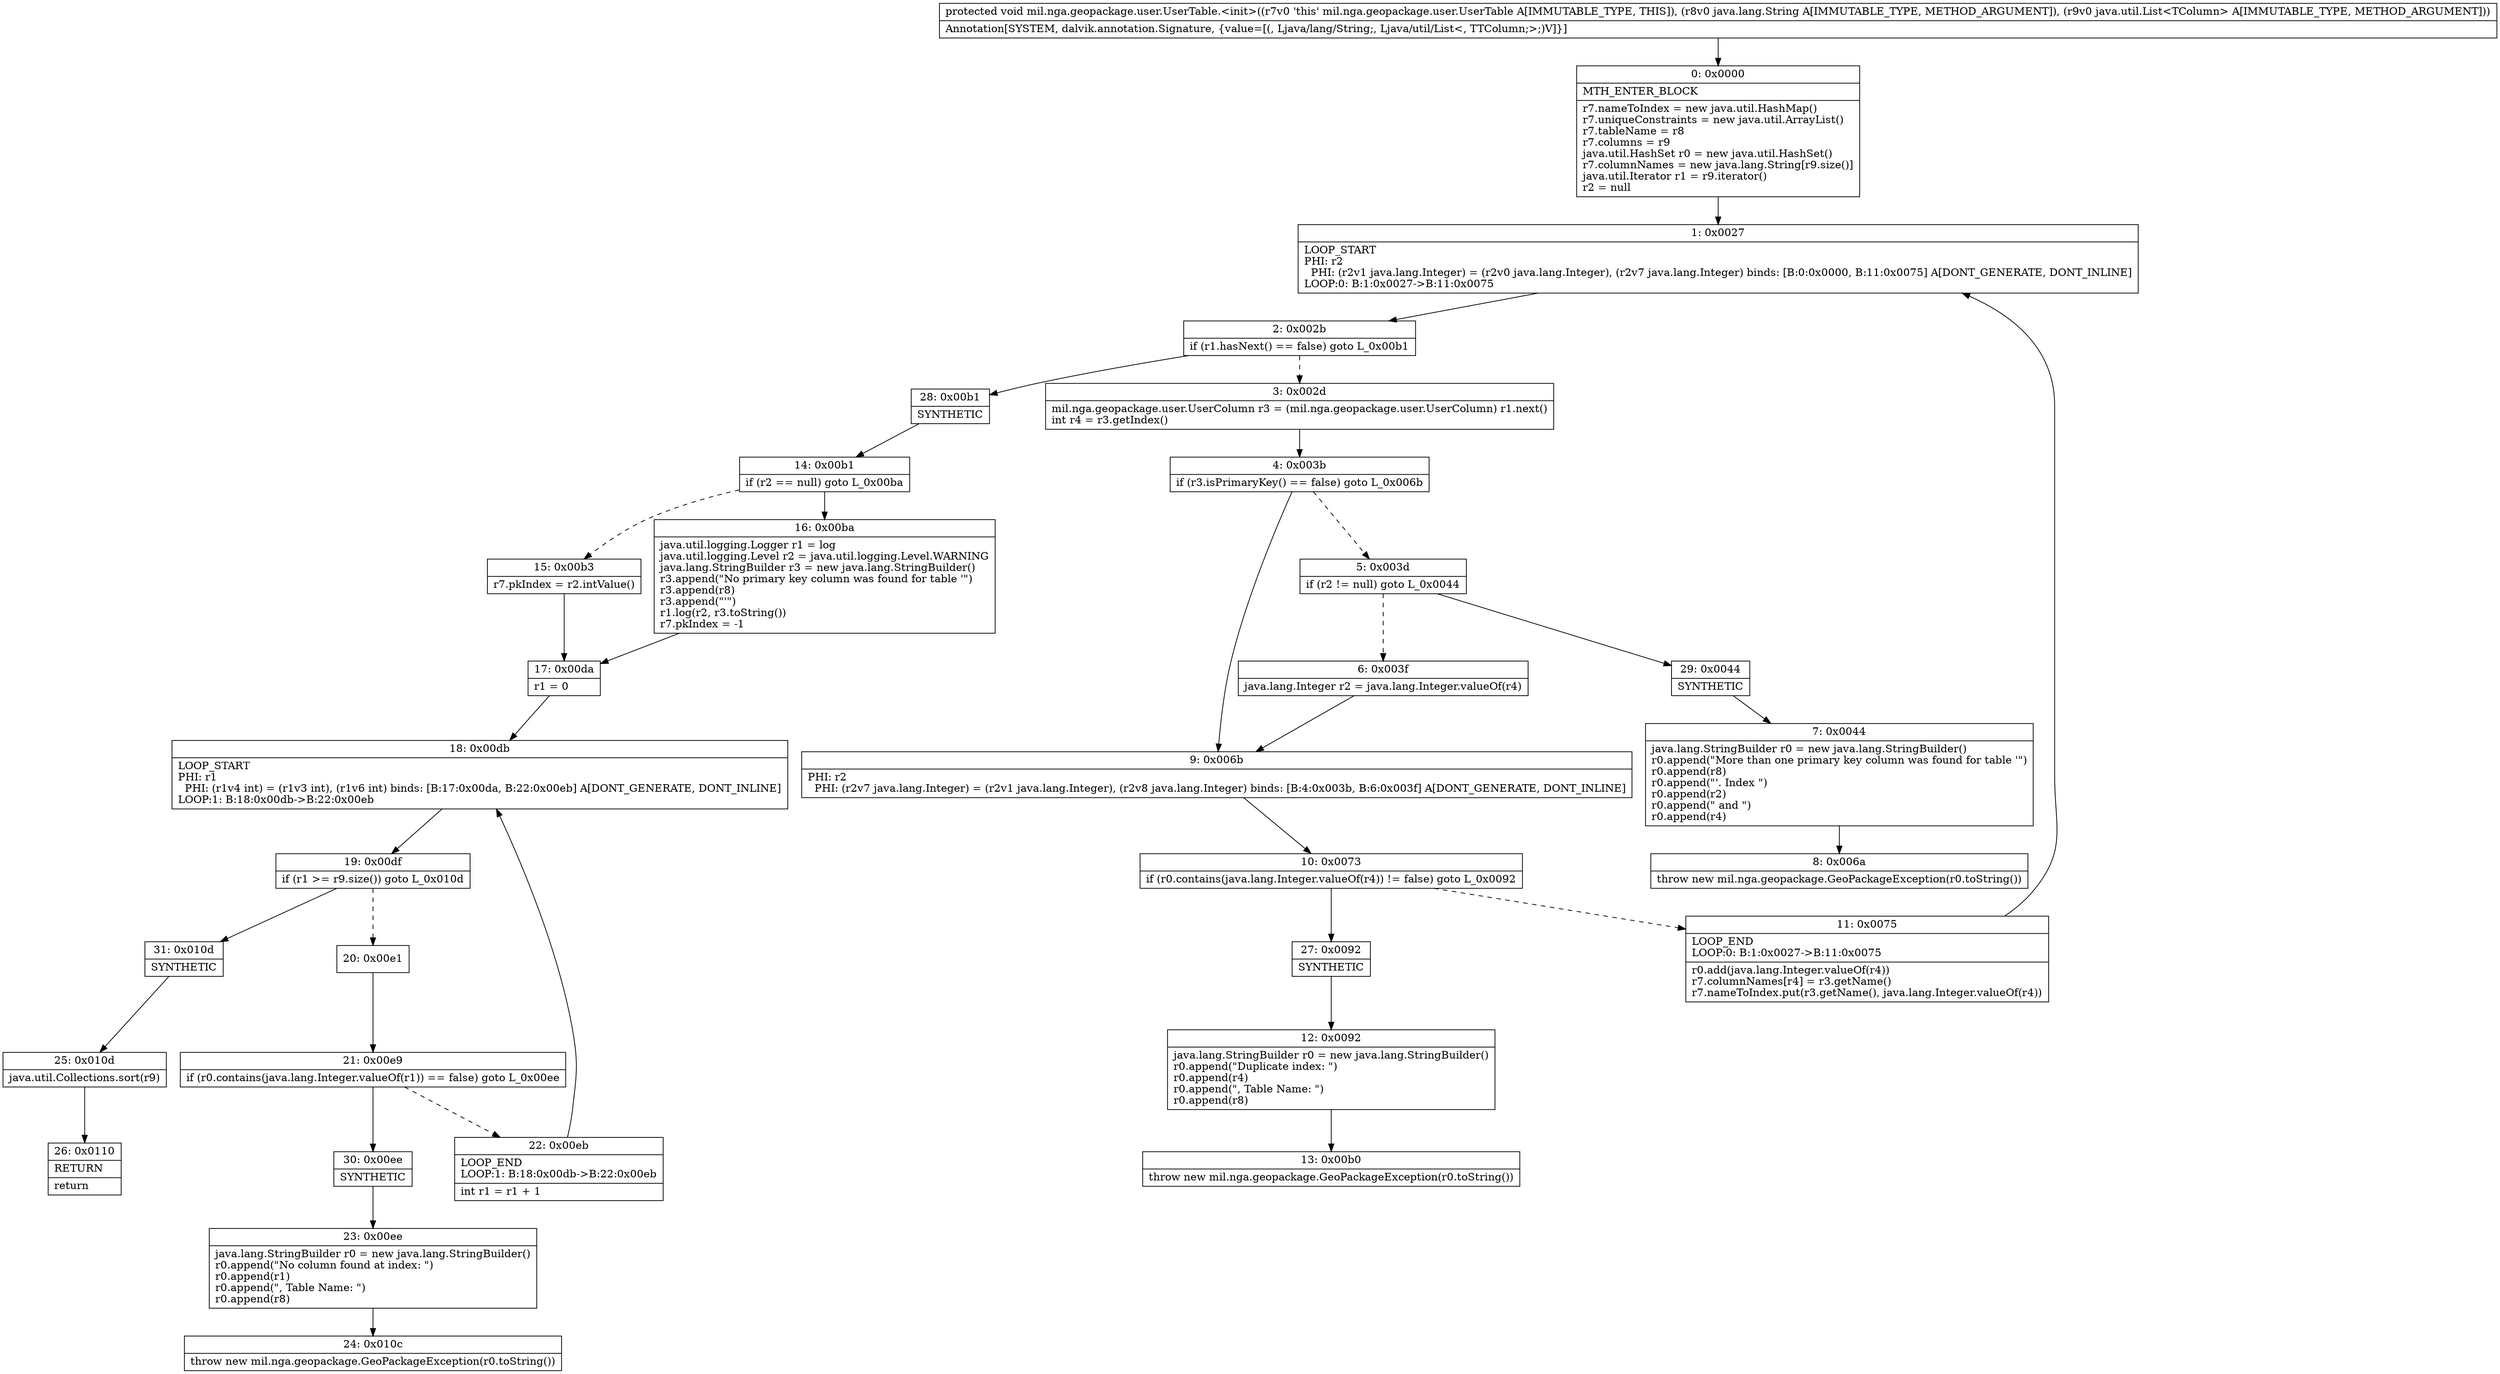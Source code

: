 digraph "CFG formil.nga.geopackage.user.UserTable.\<init\>(Ljava\/lang\/String;Ljava\/util\/List;)V" {
Node_0 [shape=record,label="{0\:\ 0x0000|MTH_ENTER_BLOCK\l|r7.nameToIndex = new java.util.HashMap()\lr7.uniqueConstraints = new java.util.ArrayList()\lr7.tableName = r8\lr7.columns = r9\ljava.util.HashSet r0 = new java.util.HashSet()\lr7.columnNames = new java.lang.String[r9.size()]\ljava.util.Iterator r1 = r9.iterator()\lr2 = null\l}"];
Node_1 [shape=record,label="{1\:\ 0x0027|LOOP_START\lPHI: r2 \l  PHI: (r2v1 java.lang.Integer) = (r2v0 java.lang.Integer), (r2v7 java.lang.Integer) binds: [B:0:0x0000, B:11:0x0075] A[DONT_GENERATE, DONT_INLINE]\lLOOP:0: B:1:0x0027\-\>B:11:0x0075\l}"];
Node_2 [shape=record,label="{2\:\ 0x002b|if (r1.hasNext() == false) goto L_0x00b1\l}"];
Node_3 [shape=record,label="{3\:\ 0x002d|mil.nga.geopackage.user.UserColumn r3 = (mil.nga.geopackage.user.UserColumn) r1.next()\lint r4 = r3.getIndex()\l}"];
Node_4 [shape=record,label="{4\:\ 0x003b|if (r3.isPrimaryKey() == false) goto L_0x006b\l}"];
Node_5 [shape=record,label="{5\:\ 0x003d|if (r2 != null) goto L_0x0044\l}"];
Node_6 [shape=record,label="{6\:\ 0x003f|java.lang.Integer r2 = java.lang.Integer.valueOf(r4)\l}"];
Node_7 [shape=record,label="{7\:\ 0x0044|java.lang.StringBuilder r0 = new java.lang.StringBuilder()\lr0.append(\"More than one primary key column was found for table '\")\lr0.append(r8)\lr0.append(\"'. Index \")\lr0.append(r2)\lr0.append(\" and \")\lr0.append(r4)\l}"];
Node_8 [shape=record,label="{8\:\ 0x006a|throw new mil.nga.geopackage.GeoPackageException(r0.toString())\l}"];
Node_9 [shape=record,label="{9\:\ 0x006b|PHI: r2 \l  PHI: (r2v7 java.lang.Integer) = (r2v1 java.lang.Integer), (r2v8 java.lang.Integer) binds: [B:4:0x003b, B:6:0x003f] A[DONT_GENERATE, DONT_INLINE]\l}"];
Node_10 [shape=record,label="{10\:\ 0x0073|if (r0.contains(java.lang.Integer.valueOf(r4)) != false) goto L_0x0092\l}"];
Node_11 [shape=record,label="{11\:\ 0x0075|LOOP_END\lLOOP:0: B:1:0x0027\-\>B:11:0x0075\l|r0.add(java.lang.Integer.valueOf(r4))\lr7.columnNames[r4] = r3.getName()\lr7.nameToIndex.put(r3.getName(), java.lang.Integer.valueOf(r4))\l}"];
Node_12 [shape=record,label="{12\:\ 0x0092|java.lang.StringBuilder r0 = new java.lang.StringBuilder()\lr0.append(\"Duplicate index: \")\lr0.append(r4)\lr0.append(\", Table Name: \")\lr0.append(r8)\l}"];
Node_13 [shape=record,label="{13\:\ 0x00b0|throw new mil.nga.geopackage.GeoPackageException(r0.toString())\l}"];
Node_14 [shape=record,label="{14\:\ 0x00b1|if (r2 == null) goto L_0x00ba\l}"];
Node_15 [shape=record,label="{15\:\ 0x00b3|r7.pkIndex = r2.intValue()\l}"];
Node_16 [shape=record,label="{16\:\ 0x00ba|java.util.logging.Logger r1 = log\ljava.util.logging.Level r2 = java.util.logging.Level.WARNING\ljava.lang.StringBuilder r3 = new java.lang.StringBuilder()\lr3.append(\"No primary key column was found for table '\")\lr3.append(r8)\lr3.append(\"'\")\lr1.log(r2, r3.toString())\lr7.pkIndex = \-1\l}"];
Node_17 [shape=record,label="{17\:\ 0x00da|r1 = 0\l}"];
Node_18 [shape=record,label="{18\:\ 0x00db|LOOP_START\lPHI: r1 \l  PHI: (r1v4 int) = (r1v3 int), (r1v6 int) binds: [B:17:0x00da, B:22:0x00eb] A[DONT_GENERATE, DONT_INLINE]\lLOOP:1: B:18:0x00db\-\>B:22:0x00eb\l}"];
Node_19 [shape=record,label="{19\:\ 0x00df|if (r1 \>= r9.size()) goto L_0x010d\l}"];
Node_20 [shape=record,label="{20\:\ 0x00e1}"];
Node_21 [shape=record,label="{21\:\ 0x00e9|if (r0.contains(java.lang.Integer.valueOf(r1)) == false) goto L_0x00ee\l}"];
Node_22 [shape=record,label="{22\:\ 0x00eb|LOOP_END\lLOOP:1: B:18:0x00db\-\>B:22:0x00eb\l|int r1 = r1 + 1\l}"];
Node_23 [shape=record,label="{23\:\ 0x00ee|java.lang.StringBuilder r0 = new java.lang.StringBuilder()\lr0.append(\"No column found at index: \")\lr0.append(r1)\lr0.append(\", Table Name: \")\lr0.append(r8)\l}"];
Node_24 [shape=record,label="{24\:\ 0x010c|throw new mil.nga.geopackage.GeoPackageException(r0.toString())\l}"];
Node_25 [shape=record,label="{25\:\ 0x010d|java.util.Collections.sort(r9)\l}"];
Node_26 [shape=record,label="{26\:\ 0x0110|RETURN\l|return\l}"];
Node_27 [shape=record,label="{27\:\ 0x0092|SYNTHETIC\l}"];
Node_28 [shape=record,label="{28\:\ 0x00b1|SYNTHETIC\l}"];
Node_29 [shape=record,label="{29\:\ 0x0044|SYNTHETIC\l}"];
Node_30 [shape=record,label="{30\:\ 0x00ee|SYNTHETIC\l}"];
Node_31 [shape=record,label="{31\:\ 0x010d|SYNTHETIC\l}"];
MethodNode[shape=record,label="{protected void mil.nga.geopackage.user.UserTable.\<init\>((r7v0 'this' mil.nga.geopackage.user.UserTable A[IMMUTABLE_TYPE, THIS]), (r8v0 java.lang.String A[IMMUTABLE_TYPE, METHOD_ARGUMENT]), (r9v0 java.util.List\<TColumn\> A[IMMUTABLE_TYPE, METHOD_ARGUMENT]))  | Annotation[SYSTEM, dalvik.annotation.Signature, \{value=[(, Ljava\/lang\/String;, Ljava\/util\/List\<, TTColumn;\>;)V]\}]\l}"];
MethodNode -> Node_0;
Node_0 -> Node_1;
Node_1 -> Node_2;
Node_2 -> Node_3[style=dashed];
Node_2 -> Node_28;
Node_3 -> Node_4;
Node_4 -> Node_5[style=dashed];
Node_4 -> Node_9;
Node_5 -> Node_6[style=dashed];
Node_5 -> Node_29;
Node_6 -> Node_9;
Node_7 -> Node_8;
Node_9 -> Node_10;
Node_10 -> Node_11[style=dashed];
Node_10 -> Node_27;
Node_11 -> Node_1;
Node_12 -> Node_13;
Node_14 -> Node_15[style=dashed];
Node_14 -> Node_16;
Node_15 -> Node_17;
Node_16 -> Node_17;
Node_17 -> Node_18;
Node_18 -> Node_19;
Node_19 -> Node_20[style=dashed];
Node_19 -> Node_31;
Node_20 -> Node_21;
Node_21 -> Node_22[style=dashed];
Node_21 -> Node_30;
Node_22 -> Node_18;
Node_23 -> Node_24;
Node_25 -> Node_26;
Node_27 -> Node_12;
Node_28 -> Node_14;
Node_29 -> Node_7;
Node_30 -> Node_23;
Node_31 -> Node_25;
}

